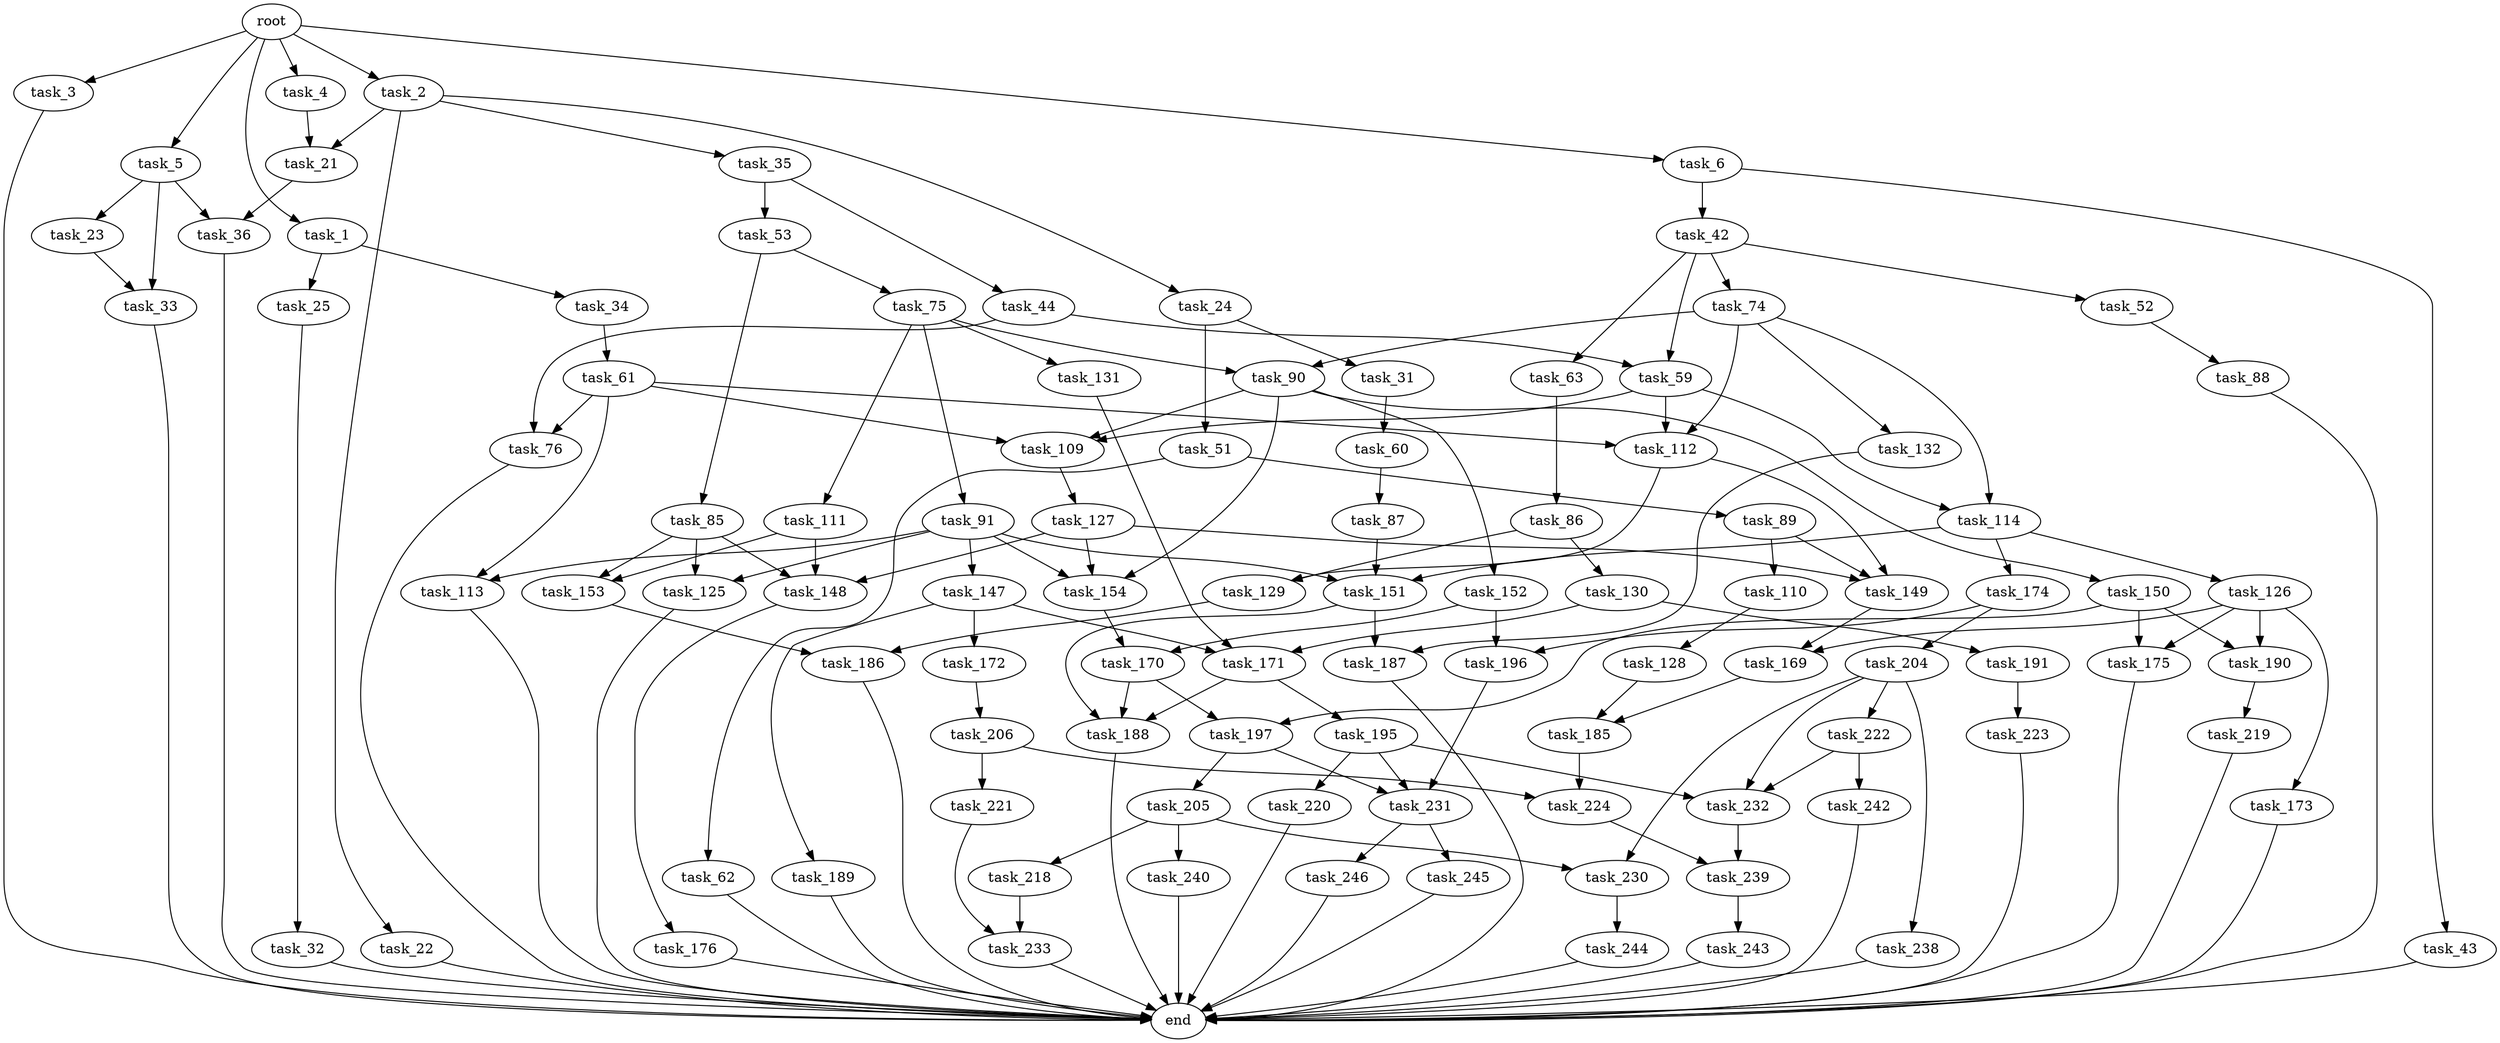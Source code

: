 digraph G {
  root [size="0.000000"];
  task_1 [size="871451807969.000000"];
  task_2 [size="69091562327.000000"];
  task_3 [size="10644696141.000000"];
  task_4 [size="17222599196.000000"];
  task_5 [size="400665002147.000000"];
  task_6 [size="231928233984.000000"];
  task_21 [size="1307311904.000000"];
  task_22 [size="231928233984.000000"];
  task_23 [size="231928233984.000000"];
  task_24 [size="184562416094.000000"];
  task_25 [size="34294740282.000000"];
  task_31 [size="216070588477.000000"];
  task_32 [size="358454942721.000000"];
  task_33 [size="41427623566.000000"];
  task_34 [size="258526301963.000000"];
  task_35 [size="68719476736.000000"];
  task_36 [size="148829110783.000000"];
  task_42 [size="68719476736.000000"];
  task_43 [size="3067938184.000000"];
  task_44 [size="368293445632.000000"];
  task_51 [size="31352306556.000000"];
  task_52 [size="633155781199.000000"];
  task_53 [size="134217728000.000000"];
  task_59 [size="310442002521.000000"];
  task_60 [size="7461127009.000000"];
  task_61 [size="197094426781.000000"];
  task_62 [size="23375566310.000000"];
  task_63 [size="431884679237.000000"];
  task_74 [size="61916738368.000000"];
  task_75 [size="91661555752.000000"];
  task_76 [size="94719606890.000000"];
  task_85 [size="505176448414.000000"];
  task_86 [size="27233456940.000000"];
  task_87 [size="3560582481.000000"];
  task_88 [size="23968629526.000000"];
  task_89 [size="249611794636.000000"];
  task_90 [size="68719476736.000000"];
  task_91 [size="20547073195.000000"];
  task_109 [size="49830741272.000000"];
  task_110 [size="1073741824000.000000"];
  task_111 [size="31205237765.000000"];
  task_112 [size="13579292709.000000"];
  task_113 [size="624999560291.000000"];
  task_114 [size="23331003341.000000"];
  task_125 [size="437151352900.000000"];
  task_126 [size="27335866497.000000"];
  task_127 [size="3116443587.000000"];
  task_128 [size="14204428015.000000"];
  task_129 [size="34499087709.000000"];
  task_130 [size="368293445632.000000"];
  task_131 [size="174014685641.000000"];
  task_132 [size="387605832917.000000"];
  task_147 [size="1855154073.000000"];
  task_148 [size="41165599314.000000"];
  task_149 [size="2575365061.000000"];
  task_150 [size="68719476736.000000"];
  task_151 [size="1163306186426.000000"];
  task_152 [size="24315135453.000000"];
  task_153 [size="782757789696.000000"];
  task_154 [size="34405729106.000000"];
  task_169 [size="6145972452.000000"];
  task_170 [size="1167327510.000000"];
  task_171 [size="820063957639.000000"];
  task_172 [size="28991029248.000000"];
  task_173 [size="3457413588.000000"];
  task_174 [size="277239753930.000000"];
  task_175 [size="9739838028.000000"];
  task_176 [size="28991029248.000000"];
  task_185 [size="253575476513.000000"];
  task_186 [size="168143098477.000000"];
  task_187 [size="134217728000.000000"];
  task_188 [size="279046432787.000000"];
  task_189 [size="28991029248.000000"];
  task_190 [size="5111727867.000000"];
  task_191 [size="7297707021.000000"];
  task_195 [size="12912325792.000000"];
  task_196 [size="339838732838.000000"];
  task_197 [size="299279516219.000000"];
  task_204 [size="225287666428.000000"];
  task_205 [size="571151607142.000000"];
  task_206 [size="28991029248.000000"];
  task_218 [size="1424927651912.000000"];
  task_219 [size="30144008598.000000"];
  task_220 [size="24435640234.000000"];
  task_221 [size="1079693575408.000000"];
  task_222 [size="549755813888.000000"];
  task_223 [size="549755813888.000000"];
  task_224 [size="32012463272.000000"];
  task_230 [size="11691109212.000000"];
  task_231 [size="6777397354.000000"];
  task_232 [size="3339037191.000000"];
  task_233 [size="530541070404.000000"];
  task_238 [size="12923388231.000000"];
  task_239 [size="28991029248.000000"];
  task_240 [size="28991029248.000000"];
  task_242 [size="625929247762.000000"];
  task_243 [size="12898400341.000000"];
  task_244 [size="231928233984.000000"];
  task_245 [size="85862027847.000000"];
  task_246 [size="28991029248.000000"];
  end [size="0.000000"];

  root -> task_1 [size="1.000000"];
  root -> task_2 [size="1.000000"];
  root -> task_3 [size="1.000000"];
  root -> task_4 [size="1.000000"];
  root -> task_5 [size="1.000000"];
  root -> task_6 [size="1.000000"];
  task_1 -> task_25 [size="838860800.000000"];
  task_1 -> task_34 [size="838860800.000000"];
  task_2 -> task_21 [size="134217728.000000"];
  task_2 -> task_22 [size="134217728.000000"];
  task_2 -> task_24 [size="134217728.000000"];
  task_2 -> task_35 [size="134217728.000000"];
  task_3 -> end [size="1.000000"];
  task_4 -> task_21 [size="411041792.000000"];
  task_5 -> task_23 [size="536870912.000000"];
  task_5 -> task_33 [size="536870912.000000"];
  task_5 -> task_36 [size="536870912.000000"];
  task_6 -> task_42 [size="301989888.000000"];
  task_6 -> task_43 [size="301989888.000000"];
  task_21 -> task_36 [size="33554432.000000"];
  task_22 -> end [size="1.000000"];
  task_23 -> task_33 [size="301989888.000000"];
  task_24 -> task_31 [size="301989888.000000"];
  task_24 -> task_51 [size="301989888.000000"];
  task_25 -> task_32 [size="536870912.000000"];
  task_31 -> task_60 [size="536870912.000000"];
  task_32 -> end [size="1.000000"];
  task_33 -> end [size="1.000000"];
  task_34 -> task_61 [size="301989888.000000"];
  task_35 -> task_44 [size="134217728.000000"];
  task_35 -> task_53 [size="134217728.000000"];
  task_36 -> end [size="1.000000"];
  task_42 -> task_52 [size="134217728.000000"];
  task_42 -> task_59 [size="134217728.000000"];
  task_42 -> task_63 [size="134217728.000000"];
  task_42 -> task_74 [size="134217728.000000"];
  task_43 -> end [size="1.000000"];
  task_44 -> task_59 [size="411041792.000000"];
  task_44 -> task_76 [size="411041792.000000"];
  task_51 -> task_62 [size="33554432.000000"];
  task_51 -> task_89 [size="33554432.000000"];
  task_52 -> task_88 [size="411041792.000000"];
  task_53 -> task_75 [size="209715200.000000"];
  task_53 -> task_85 [size="209715200.000000"];
  task_59 -> task_109 [size="411041792.000000"];
  task_59 -> task_112 [size="411041792.000000"];
  task_59 -> task_114 [size="411041792.000000"];
  task_60 -> task_87 [size="679477248.000000"];
  task_61 -> task_76 [size="679477248.000000"];
  task_61 -> task_109 [size="679477248.000000"];
  task_61 -> task_112 [size="679477248.000000"];
  task_61 -> task_113 [size="679477248.000000"];
  task_62 -> end [size="1.000000"];
  task_63 -> task_86 [size="411041792.000000"];
  task_74 -> task_90 [size="209715200.000000"];
  task_74 -> task_112 [size="209715200.000000"];
  task_74 -> task_114 [size="209715200.000000"];
  task_74 -> task_132 [size="209715200.000000"];
  task_75 -> task_90 [size="75497472.000000"];
  task_75 -> task_91 [size="75497472.000000"];
  task_75 -> task_111 [size="75497472.000000"];
  task_75 -> task_131 [size="75497472.000000"];
  task_76 -> end [size="1.000000"];
  task_85 -> task_125 [size="536870912.000000"];
  task_85 -> task_148 [size="536870912.000000"];
  task_85 -> task_153 [size="536870912.000000"];
  task_86 -> task_129 [size="536870912.000000"];
  task_86 -> task_130 [size="536870912.000000"];
  task_87 -> task_151 [size="301989888.000000"];
  task_88 -> end [size="1.000000"];
  task_89 -> task_110 [size="679477248.000000"];
  task_89 -> task_149 [size="679477248.000000"];
  task_90 -> task_109 [size="134217728.000000"];
  task_90 -> task_150 [size="134217728.000000"];
  task_90 -> task_152 [size="134217728.000000"];
  task_90 -> task_154 [size="134217728.000000"];
  task_91 -> task_113 [size="536870912.000000"];
  task_91 -> task_125 [size="536870912.000000"];
  task_91 -> task_147 [size="536870912.000000"];
  task_91 -> task_151 [size="536870912.000000"];
  task_91 -> task_154 [size="536870912.000000"];
  task_109 -> task_127 [size="838860800.000000"];
  task_110 -> task_128 [size="838860800.000000"];
  task_111 -> task_148 [size="536870912.000000"];
  task_111 -> task_153 [size="536870912.000000"];
  task_112 -> task_129 [size="536870912.000000"];
  task_112 -> task_149 [size="536870912.000000"];
  task_113 -> end [size="1.000000"];
  task_114 -> task_126 [size="411041792.000000"];
  task_114 -> task_151 [size="411041792.000000"];
  task_114 -> task_174 [size="411041792.000000"];
  task_125 -> end [size="1.000000"];
  task_126 -> task_169 [size="75497472.000000"];
  task_126 -> task_173 [size="75497472.000000"];
  task_126 -> task_175 [size="75497472.000000"];
  task_126 -> task_190 [size="75497472.000000"];
  task_127 -> task_148 [size="75497472.000000"];
  task_127 -> task_149 [size="75497472.000000"];
  task_127 -> task_154 [size="75497472.000000"];
  task_128 -> task_185 [size="33554432.000000"];
  task_129 -> task_186 [size="33554432.000000"];
  task_130 -> task_171 [size="411041792.000000"];
  task_130 -> task_191 [size="411041792.000000"];
  task_131 -> task_171 [size="536870912.000000"];
  task_132 -> task_187 [size="301989888.000000"];
  task_147 -> task_171 [size="33554432.000000"];
  task_147 -> task_172 [size="33554432.000000"];
  task_147 -> task_189 [size="33554432.000000"];
  task_148 -> task_176 [size="679477248.000000"];
  task_149 -> task_169 [size="301989888.000000"];
  task_150 -> task_175 [size="134217728.000000"];
  task_150 -> task_190 [size="134217728.000000"];
  task_150 -> task_197 [size="134217728.000000"];
  task_151 -> task_187 [size="838860800.000000"];
  task_151 -> task_188 [size="838860800.000000"];
  task_152 -> task_170 [size="75497472.000000"];
  task_152 -> task_196 [size="75497472.000000"];
  task_153 -> task_186 [size="679477248.000000"];
  task_154 -> task_170 [size="33554432.000000"];
  task_169 -> task_185 [size="209715200.000000"];
  task_170 -> task_188 [size="75497472.000000"];
  task_170 -> task_197 [size="75497472.000000"];
  task_171 -> task_188 [size="679477248.000000"];
  task_171 -> task_195 [size="679477248.000000"];
  task_172 -> task_206 [size="75497472.000000"];
  task_173 -> end [size="1.000000"];
  task_174 -> task_196 [size="209715200.000000"];
  task_174 -> task_204 [size="209715200.000000"];
  task_175 -> end [size="1.000000"];
  task_176 -> end [size="1.000000"];
  task_185 -> task_224 [size="301989888.000000"];
  task_186 -> end [size="1.000000"];
  task_187 -> end [size="1.000000"];
  task_188 -> end [size="1.000000"];
  task_189 -> end [size="1.000000"];
  task_190 -> task_219 [size="536870912.000000"];
  task_191 -> task_223 [size="134217728.000000"];
  task_195 -> task_220 [size="301989888.000000"];
  task_195 -> task_231 [size="301989888.000000"];
  task_195 -> task_232 [size="301989888.000000"];
  task_196 -> task_231 [size="411041792.000000"];
  task_197 -> task_205 [size="536870912.000000"];
  task_197 -> task_231 [size="536870912.000000"];
  task_204 -> task_222 [size="411041792.000000"];
  task_204 -> task_230 [size="411041792.000000"];
  task_204 -> task_232 [size="411041792.000000"];
  task_204 -> task_238 [size="411041792.000000"];
  task_205 -> task_218 [size="536870912.000000"];
  task_205 -> task_230 [size="536870912.000000"];
  task_205 -> task_240 [size="536870912.000000"];
  task_206 -> task_221 [size="75497472.000000"];
  task_206 -> task_224 [size="75497472.000000"];
  task_218 -> task_233 [size="838860800.000000"];
  task_219 -> end [size="1.000000"];
  task_220 -> end [size="1.000000"];
  task_221 -> task_233 [size="679477248.000000"];
  task_222 -> task_232 [size="536870912.000000"];
  task_222 -> task_242 [size="536870912.000000"];
  task_223 -> end [size="1.000000"];
  task_224 -> task_239 [size="679477248.000000"];
  task_230 -> task_244 [size="679477248.000000"];
  task_231 -> task_245 [size="209715200.000000"];
  task_231 -> task_246 [size="209715200.000000"];
  task_232 -> task_239 [size="75497472.000000"];
  task_233 -> end [size="1.000000"];
  task_238 -> end [size="1.000000"];
  task_239 -> task_243 [size="75497472.000000"];
  task_240 -> end [size="1.000000"];
  task_242 -> end [size="1.000000"];
  task_243 -> end [size="1.000000"];
  task_244 -> end [size="1.000000"];
  task_245 -> end [size="1.000000"];
  task_246 -> end [size="1.000000"];
}
